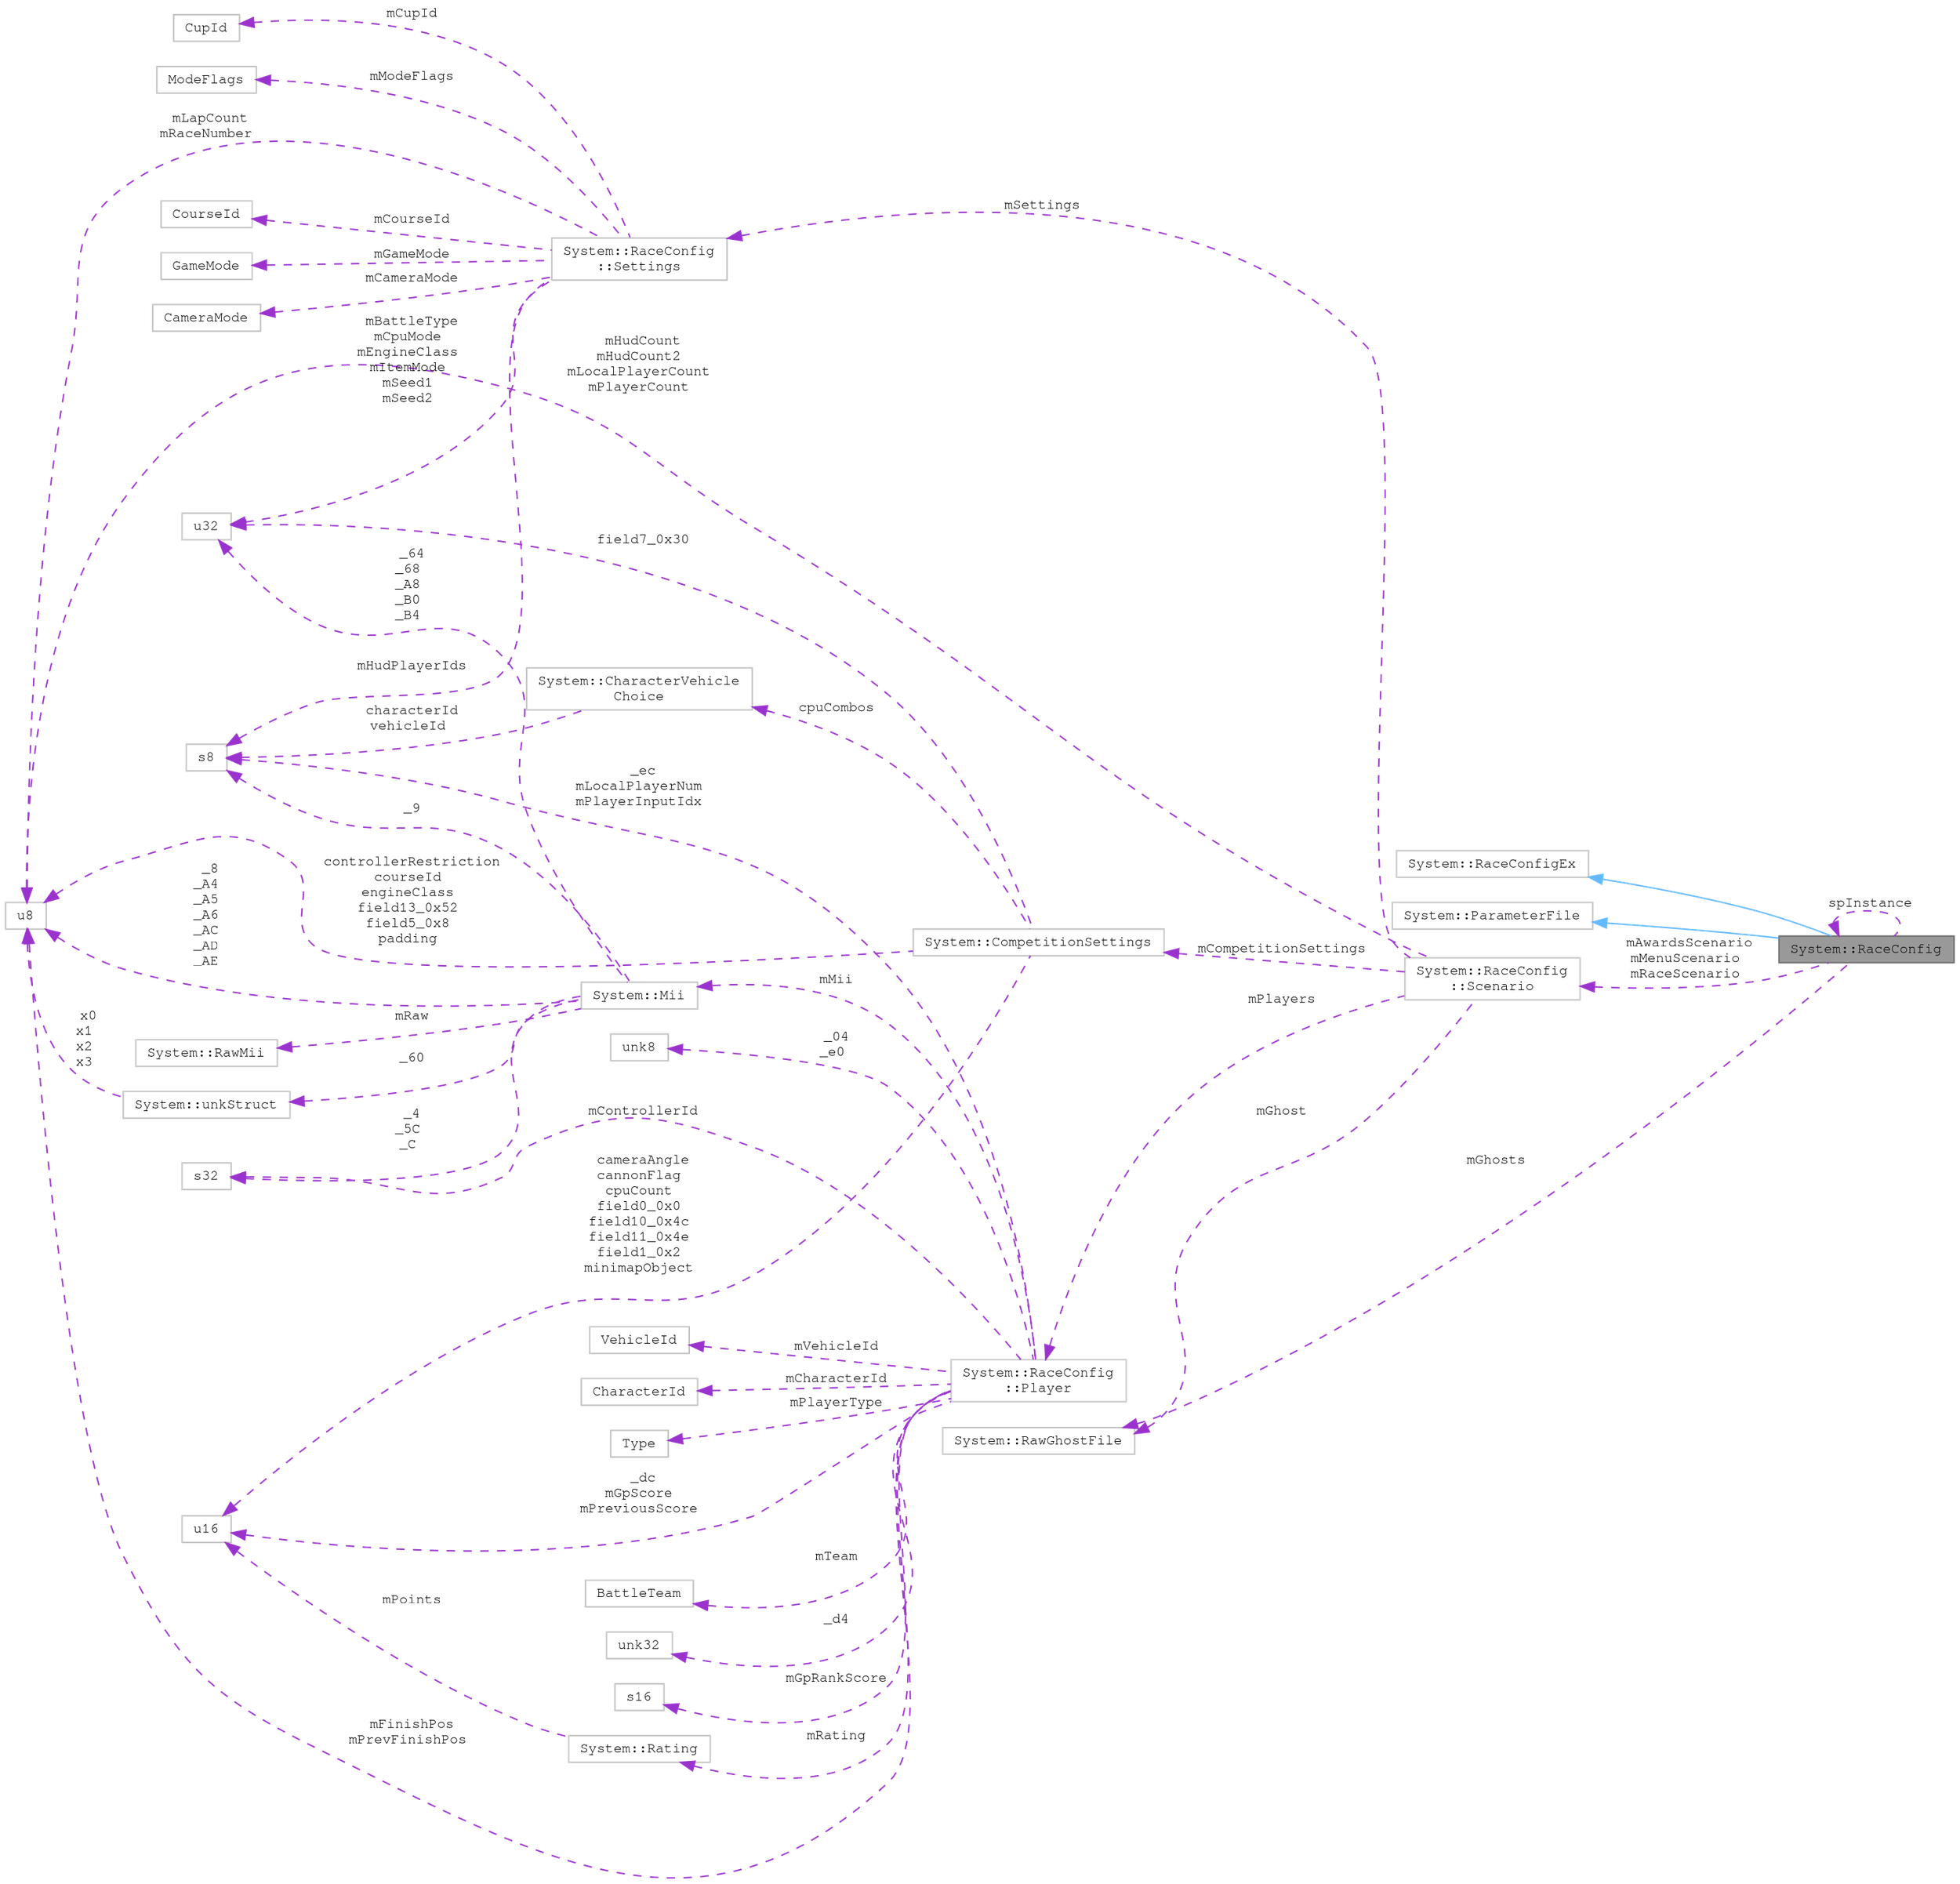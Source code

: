 digraph "System::RaceConfig"
{
 // LATEX_PDF_SIZE
  bgcolor="transparent";
  edge [fontname=FreeMono,fontsize=10,labelfontname=FreeMono,labelfontsize=10];
  node [fontname=FreeMono,fontsize=10,shape=box,height=0.2,width=0.4];
  rankdir="LR";
  Node1 [label="System::RaceConfig",height=0.2,width=0.4,color="gray40", fillcolor="grey60", style="filled", fontcolor="black",tooltip=" "];
  Node2 -> Node1 [dir="back",color="steelblue1",style="solid"];
  Node2 [label="System::RaceConfigEx",height=0.2,width=0.4,color="grey75", fillcolor="white", style="filled",URL="$class_system_1_1_race_config_ex.html",tooltip=" "];
  Node3 -> Node1 [dir="back",color="steelblue1",style="solid"];
  Node3 [label="System::ParameterFile",height=0.2,width=0.4,color="grey75", fillcolor="white", style="filled",URL="$class_system_1_1_parameter_file.html",tooltip=" "];
  Node1 -> Node1 [dir="back",color="darkorchid3",style="dashed",label=" spInstance" ];
  Node4 -> Node1 [dir="back",color="darkorchid3",style="dashed",label=" mAwardsScenario\nmMenuScenario\nmRaceScenario" ];
  Node4 [label="System::RaceConfig\l::Scenario",height=0.2,width=0.4,color="grey75", fillcolor="white", style="filled",URL="$class_system_1_1_race_config_1_1_scenario.html",tooltip=" "];
  Node5 -> Node4 [dir="back",color="darkorchid3",style="dashed",label=" mHudCount\nmHudCount2\nmLocalPlayerCount\nmPlayerCount" ];
  Node5 [label="u8",height=0.2,width=0.4,color="grey75", fillcolor="white", style="filled",tooltip=" "];
  Node6 -> Node4 [dir="back",color="darkorchid3",style="dashed",label=" mPlayers" ];
  Node6 [label="System::RaceConfig\l::Player",height=0.2,width=0.4,color="grey75", fillcolor="white", style="filled",URL="$class_system_1_1_race_config_1_1_player.html",tooltip=" "];
  Node7 -> Node6 [dir="back",color="darkorchid3",style="dashed",label=" _04\n_e0" ];
  Node7 [label="unk8",height=0.2,width=0.4,color="grey75", fillcolor="white", style="filled",tooltip=" "];
  Node8 -> Node6 [dir="back",color="darkorchid3",style="dashed",label=" _ec\nmLocalPlayerNum\nmPlayerInputIdx" ];
  Node8 [label="s8",height=0.2,width=0.4,color="grey75", fillcolor="white", style="filled",tooltip=" "];
  Node9 -> Node6 [dir="back",color="darkorchid3",style="dashed",label=" mVehicleId" ];
  Node9 [label="VehicleId",height=0.2,width=0.4,color="grey75", fillcolor="white", style="filled",tooltip=" "];
  Node10 -> Node6 [dir="back",color="darkorchid3",style="dashed",label=" mCharacterId" ];
  Node10 [label="CharacterId",height=0.2,width=0.4,color="grey75", fillcolor="white", style="filled",tooltip=" "];
  Node11 -> Node6 [dir="back",color="darkorchid3",style="dashed",label=" mPlayerType" ];
  Node11 [label="Type",height=0.2,width=0.4,color="grey75", fillcolor="white", style="filled",tooltip=" "];
  Node12 -> Node6 [dir="back",color="darkorchid3",style="dashed",label=" mMii" ];
  Node12 [label="System::Mii",height=0.2,width=0.4,color="grey75", fillcolor="white", style="filled",URL="$class_system_1_1_mii.html",tooltip=" "];
  Node13 -> Node12 [dir="back",color="darkorchid3",style="dashed",label=" _4\n_5C\n_C" ];
  Node13 [label="s32",height=0.2,width=0.4,color="grey75", fillcolor="white", style="filled",tooltip=" "];
  Node5 -> Node12 [dir="back",color="darkorchid3",style="dashed",label=" _8\n_A4\n_A5\n_A6\n_AC\n_AD\n_AE" ];
  Node8 -> Node12 [dir="back",color="darkorchid3",style="dashed",label=" _9" ];
  Node14 -> Node12 [dir="back",color="darkorchid3",style="dashed",label=" mRaw" ];
  Node14 [label="System::RawMii",height=0.2,width=0.4,color="grey75", fillcolor="white", style="filled",URL="$class_system_1_1_raw_mii.html",tooltip=" "];
  Node15 -> Node12 [dir="back",color="darkorchid3",style="dashed",label=" _60" ];
  Node15 [label="System::unkStruct",height=0.2,width=0.4,color="grey75", fillcolor="white", style="filled",URL="$struct_system_1_1unk_struct.html",tooltip=" "];
  Node5 -> Node15 [dir="back",color="darkorchid3",style="dashed",label=" x0\nx1\nx2\nx3" ];
  Node16 -> Node12 [dir="back",color="darkorchid3",style="dashed",label=" _64\n_68\n_A8\n_B0\n_B4" ];
  Node16 [label="u32",height=0.2,width=0.4,color="grey75", fillcolor="white", style="filled",tooltip=" "];
  Node17 -> Node6 [dir="back",color="darkorchid3",style="dashed",label=" mTeam" ];
  Node17 [label="BattleTeam",height=0.2,width=0.4,color="grey75", fillcolor="white", style="filled",tooltip=" "];
  Node13 -> Node6 [dir="back",color="darkorchid3",style="dashed",label=" mControllerId" ];
  Node18 -> Node6 [dir="back",color="darkorchid3",style="dashed",label=" _d4" ];
  Node18 [label="unk32",height=0.2,width=0.4,color="grey75", fillcolor="white", style="filled",tooltip=" "];
  Node19 -> Node6 [dir="back",color="darkorchid3",style="dashed",label=" _dc\nmGpScore\nmPreviousScore" ];
  Node19 [label="u16",height=0.2,width=0.4,color="grey75", fillcolor="white", style="filled",URL="$classu16.html",tooltip=" "];
  Node20 -> Node6 [dir="back",color="darkorchid3",style="dashed",label=" mGpRankScore" ];
  Node20 [label="s16",height=0.2,width=0.4,color="grey75", fillcolor="white", style="filled",tooltip=" "];
  Node5 -> Node6 [dir="back",color="darkorchid3",style="dashed",label=" mFinishPos\nmPrevFinishPos" ];
  Node21 -> Node6 [dir="back",color="darkorchid3",style="dashed",label=" mRating" ];
  Node21 [label="System::Rating",height=0.2,width=0.4,color="grey75", fillcolor="white", style="filled",URL="$class_system_1_1_rating.html",tooltip=" "];
  Node19 -> Node21 [dir="back",color="darkorchid3",style="dashed",label=" mPoints" ];
  Node22 -> Node4 [dir="back",color="darkorchid3",style="dashed",label=" mSettings" ];
  Node22 [label="System::RaceConfig\l::Settings",height=0.2,width=0.4,color="grey75", fillcolor="white", style="filled",URL="$struct_system_1_1_race_config_1_1_settings.html",tooltip=" "];
  Node23 -> Node22 [dir="back",color="darkorchid3",style="dashed",label=" mCourseId" ];
  Node23 [label="CourseId",height=0.2,width=0.4,color="grey75", fillcolor="white", style="filled",tooltip=" "];
  Node16 -> Node22 [dir="back",color="darkorchid3",style="dashed",label=" mBattleType\nmCpuMode\nmEngineClass\nmItemMode\nmSeed1\nmSeed2" ];
  Node24 -> Node22 [dir="back",color="darkorchid3",style="dashed",label=" mGameMode" ];
  Node24 [label="GameMode",height=0.2,width=0.4,color="grey75", fillcolor="white", style="filled",tooltip=" "];
  Node25 -> Node22 [dir="back",color="darkorchid3",style="dashed",label=" mCameraMode" ];
  Node25 [label="CameraMode",height=0.2,width=0.4,color="grey75", fillcolor="white", style="filled",tooltip=" "];
  Node8 -> Node22 [dir="back",color="darkorchid3",style="dashed",label=" mHudPlayerIds" ];
  Node26 -> Node22 [dir="back",color="darkorchid3",style="dashed",label=" mCupId" ];
  Node26 [label="CupId",height=0.2,width=0.4,color="grey75", fillcolor="white", style="filled",tooltip=" "];
  Node5 -> Node22 [dir="back",color="darkorchid3",style="dashed",label=" mLapCount\nmRaceNumber" ];
  Node27 -> Node22 [dir="back",color="darkorchid3",style="dashed",label=" mModeFlags" ];
  Node27 [label="ModeFlags",height=0.2,width=0.4,color="grey75", fillcolor="white", style="filled",tooltip=" "];
  Node28 -> Node4 [dir="back",color="darkorchid3",style="dashed",label=" mCompetitionSettings" ];
  Node28 [label="System::CompetitionSettings",height=0.2,width=0.4,color="grey75", fillcolor="white", style="filled",URL="$struct_system_1_1_competition_settings.html",tooltip=" "];
  Node19 -> Node28 [dir="back",color="darkorchid3",style="dashed",label=" cameraAngle\ncannonFlag\ncpuCount\nfield0_0x0\nfield10_0x4c\nfield11_0x4e\nfield1_0x2\nminimapObject" ];
  Node5 -> Node28 [dir="back",color="darkorchid3",style="dashed",label=" controllerRestriction\ncourseId\nengineClass\nfield13_0x52\nfield5_0x8\npadding" ];
  Node16 -> Node28 [dir="back",color="darkorchid3",style="dashed",label=" field7_0x30" ];
  Node29 -> Node28 [dir="back",color="darkorchid3",style="dashed",label=" cpuCombos" ];
  Node29 [label="System::CharacterVehicle\lChoice",height=0.2,width=0.4,color="grey75", fillcolor="white", style="filled",URL="$struct_system_1_1_character_vehicle_choice.html",tooltip=" "];
  Node8 -> Node29 [dir="back",color="darkorchid3",style="dashed",label=" characterId\nvehicleId" ];
  Node30 -> Node4 [dir="back",color="darkorchid3",style="dashed",label=" mGhost" ];
  Node30 [label="System::RawGhostFile",height=0.2,width=0.4,color="grey75", fillcolor="white", style="filled",URL="$struct_system_1_1_raw_ghost_file.html",tooltip=" "];
  Node30 -> Node1 [dir="back",color="darkorchid3",style="dashed",label=" mGhosts" ];
}
